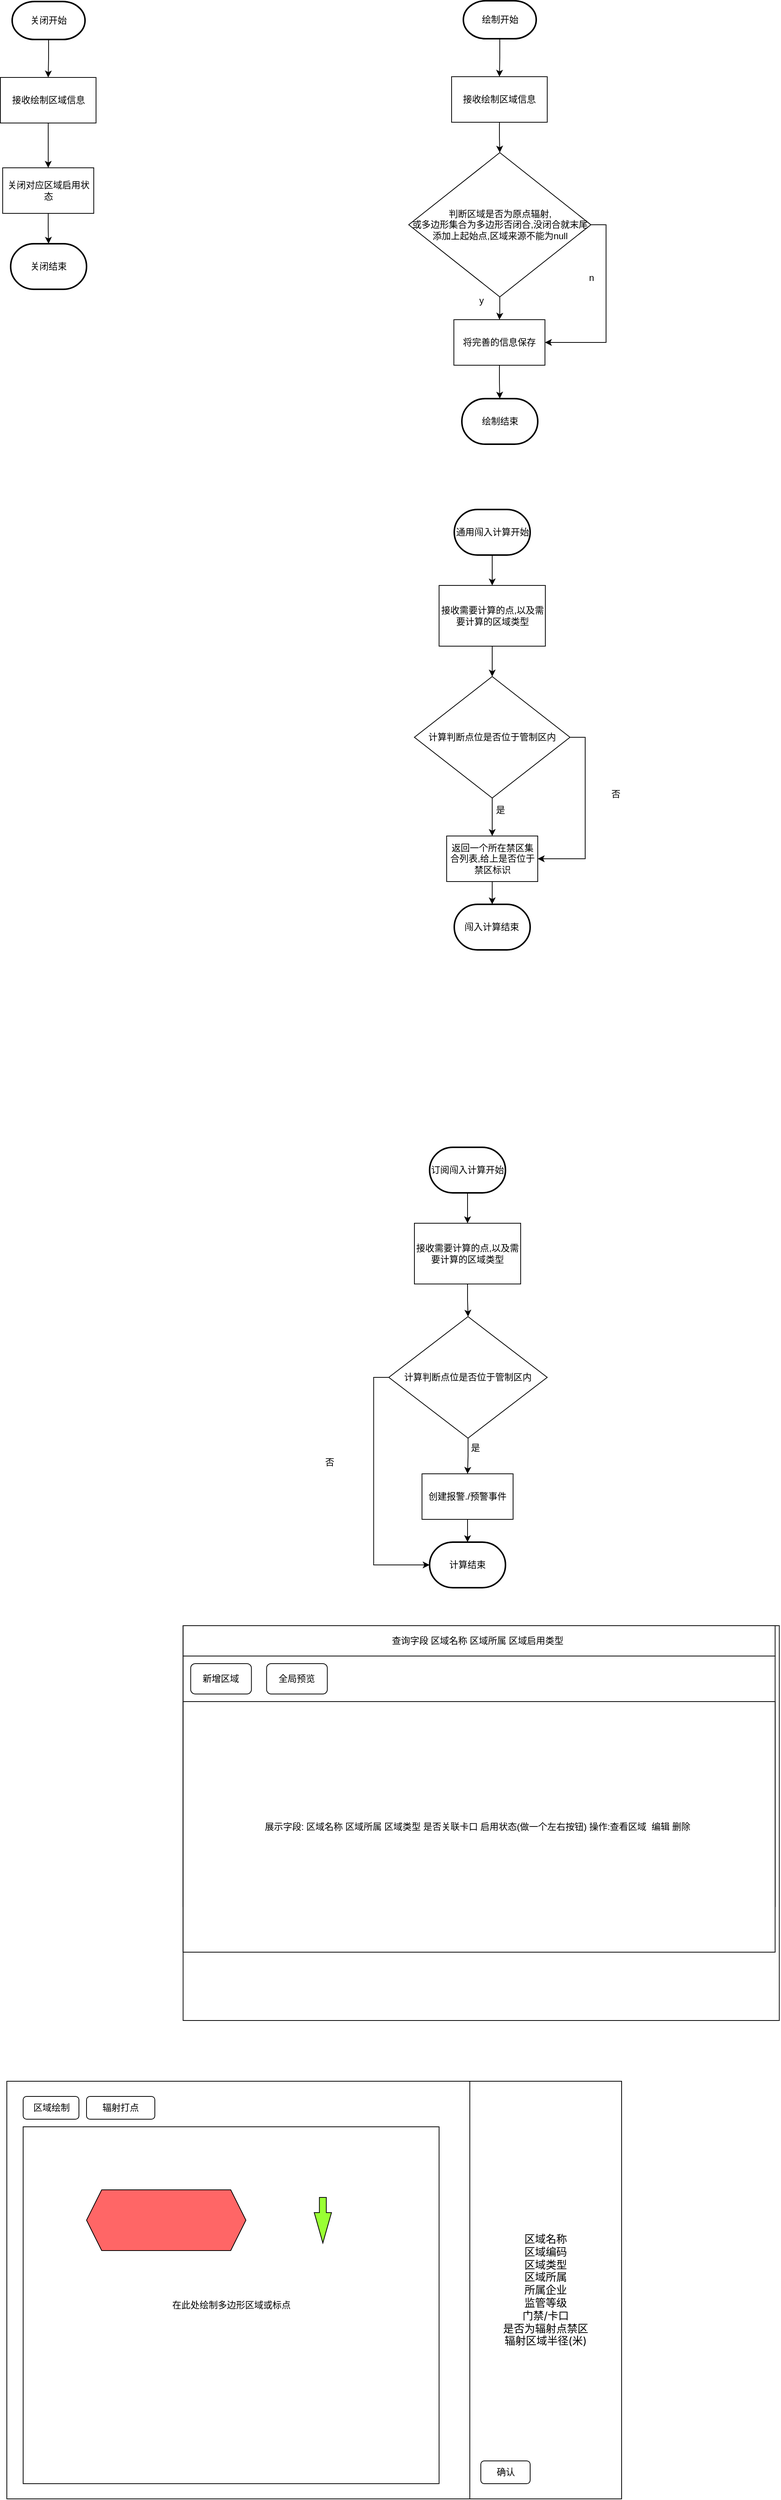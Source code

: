 <mxfile version="24.4.0" type="github">
  <diagram name="第 1 页" id="MwQK_PsTrnuAOYf0lSXi">
    <mxGraphModel dx="2514" dy="2047" grid="1" gridSize="10" guides="1" tooltips="1" connect="1" arrows="1" fold="1" page="1" pageScale="1" pageWidth="827" pageHeight="1169" math="0" shadow="0">
      <root>
        <mxCell id="0" />
        <mxCell id="1" parent="0" />
        <mxCell id="HWDHlVqQiTKd7jb5pM2E-58" style="edgeStyle=orthogonalEdgeStyle;rounded=0;orthogonalLoop=1;jettySize=auto;html=1;exitX=0.5;exitY=1;exitDx=0;exitDy=0;exitPerimeter=0;" parent="1" source="HWDHlVqQiTKd7jb5pM2E-1" target="HWDHlVqQiTKd7jb5pM2E-4" edge="1">
          <mxGeometry relative="1" as="geometry" />
        </mxCell>
        <mxCell id="HWDHlVqQiTKd7jb5pM2E-1" value="绘制开始" style="strokeWidth=2;html=1;shape=mxgraph.flowchart.terminator;whiteSpace=wrap;" parent="1" vertex="1">
          <mxGeometry x="366.5" width="96" height="50" as="geometry" />
        </mxCell>
        <mxCell id="HWDHlVqQiTKd7jb5pM2E-5" style="edgeStyle=orthogonalEdgeStyle;rounded=0;orthogonalLoop=1;jettySize=auto;html=1;exitX=0.5;exitY=1;exitDx=0;exitDy=0;" parent="1" source="HWDHlVqQiTKd7jb5pM2E-4" target="HWDHlVqQiTKd7jb5pM2E-6" edge="1">
          <mxGeometry relative="1" as="geometry">
            <mxPoint x="414" y="220" as="targetPoint" />
          </mxGeometry>
        </mxCell>
        <mxCell id="HWDHlVqQiTKd7jb5pM2E-4" value="接收绘制区域信息" style="rounded=0;whiteSpace=wrap;html=1;" parent="1" vertex="1">
          <mxGeometry x="351" y="100" width="126" height="60" as="geometry" />
        </mxCell>
        <mxCell id="HWDHlVqQiTKd7jb5pM2E-8" style="edgeStyle=orthogonalEdgeStyle;rounded=0;orthogonalLoop=1;jettySize=auto;html=1;exitX=0.5;exitY=1;exitDx=0;exitDy=0;" parent="1" source="HWDHlVqQiTKd7jb5pM2E-6" target="HWDHlVqQiTKd7jb5pM2E-9" edge="1">
          <mxGeometry relative="1" as="geometry">
            <mxPoint x="414.333" y="330" as="targetPoint" />
          </mxGeometry>
        </mxCell>
        <mxCell id="HWDHlVqQiTKd7jb5pM2E-12" style="edgeStyle=orthogonalEdgeStyle;rounded=0;orthogonalLoop=1;jettySize=auto;html=1;exitX=1;exitY=0.5;exitDx=0;exitDy=0;entryX=1;entryY=0.5;entryDx=0;entryDy=0;" parent="1" source="HWDHlVqQiTKd7jb5pM2E-6" target="HWDHlVqQiTKd7jb5pM2E-9" edge="1">
          <mxGeometry relative="1" as="geometry" />
        </mxCell>
        <mxCell id="HWDHlVqQiTKd7jb5pM2E-6" value="判断区域是否为原点辐射,&lt;div&gt;或多边形集合为多边形否闭合,没闭合就末尾添加上起始点,区域来源不能为null&lt;/div&gt;" style="rhombus;whiteSpace=wrap;html=1;" parent="1" vertex="1">
          <mxGeometry x="294.5" y="200" width="240" height="190" as="geometry" />
        </mxCell>
        <mxCell id="HWDHlVqQiTKd7jb5pM2E-14" style="edgeStyle=orthogonalEdgeStyle;rounded=0;orthogonalLoop=1;jettySize=auto;html=1;exitX=0.5;exitY=1;exitDx=0;exitDy=0;" parent="1" source="HWDHlVqQiTKd7jb5pM2E-9" target="HWDHlVqQiTKd7jb5pM2E-15" edge="1">
          <mxGeometry relative="1" as="geometry">
            <mxPoint x="414.333" y="440" as="targetPoint" />
          </mxGeometry>
        </mxCell>
        <mxCell id="HWDHlVqQiTKd7jb5pM2E-9" value="将完善的信息保存" style="rounded=0;whiteSpace=wrap;html=1;" parent="1" vertex="1">
          <mxGeometry x="354.003" y="420" width="120" height="60" as="geometry" />
        </mxCell>
        <mxCell id="HWDHlVqQiTKd7jb5pM2E-10" value="y" style="text;html=1;align=center;verticalAlign=middle;resizable=0;points=[];autosize=1;strokeColor=none;fillColor=none;" parent="1" vertex="1">
          <mxGeometry x="375" y="380" width="30" height="30" as="geometry" />
        </mxCell>
        <mxCell id="HWDHlVqQiTKd7jb5pM2E-13" value="n" style="text;html=1;align=center;verticalAlign=middle;resizable=0;points=[];autosize=1;strokeColor=none;fillColor=none;" parent="1" vertex="1">
          <mxGeometry x="520" y="350" width="30" height="30" as="geometry" />
        </mxCell>
        <mxCell id="HWDHlVqQiTKd7jb5pM2E-15" value="绘制结束" style="strokeWidth=2;html=1;shape=mxgraph.flowchart.terminator;whiteSpace=wrap;" parent="1" vertex="1">
          <mxGeometry x="364.503" y="524" width="100" height="60" as="geometry" />
        </mxCell>
        <mxCell id="HWDHlVqQiTKd7jb5pM2E-21" style="edgeStyle=orthogonalEdgeStyle;rounded=0;orthogonalLoop=1;jettySize=auto;html=1;exitX=0.5;exitY=1;exitDx=0;exitDy=0;exitPerimeter=0;" parent="1" source="HWDHlVqQiTKd7jb5pM2E-20" target="HWDHlVqQiTKd7jb5pM2E-22" edge="1">
          <mxGeometry relative="1" as="geometry">
            <mxPoint x="404.667" y="770" as="targetPoint" />
          </mxGeometry>
        </mxCell>
        <mxCell id="HWDHlVqQiTKd7jb5pM2E-20" value="通用闯入计算开始" style="strokeWidth=2;html=1;shape=mxgraph.flowchart.terminator;whiteSpace=wrap;" parent="1" vertex="1">
          <mxGeometry x="354.5" y="670" width="100" height="60" as="geometry" />
        </mxCell>
        <mxCell id="HWDHlVqQiTKd7jb5pM2E-23" style="edgeStyle=orthogonalEdgeStyle;rounded=0;orthogonalLoop=1;jettySize=auto;html=1;exitX=0.5;exitY=1;exitDx=0;exitDy=0;" parent="1" source="HWDHlVqQiTKd7jb5pM2E-22" target="HWDHlVqQiTKd7jb5pM2E-26" edge="1">
          <mxGeometry relative="1" as="geometry">
            <mxPoint x="404.667" y="890" as="targetPoint" />
          </mxGeometry>
        </mxCell>
        <mxCell id="HWDHlVqQiTKd7jb5pM2E-22" value="接收需要计算的点,以及需要计算的区域类型" style="rounded=0;whiteSpace=wrap;html=1;" parent="1" vertex="1">
          <mxGeometry x="334.5" y="770" width="140" height="80" as="geometry" />
        </mxCell>
        <mxCell id="HWDHlVqQiTKd7jb5pM2E-28" value="" style="edgeStyle=orthogonalEdgeStyle;rounded=0;orthogonalLoop=1;jettySize=auto;html=1;" parent="1" source="HWDHlVqQiTKd7jb5pM2E-26" target="HWDHlVqQiTKd7jb5pM2E-27" edge="1">
          <mxGeometry relative="1" as="geometry" />
        </mxCell>
        <mxCell id="HWDHlVqQiTKd7jb5pM2E-30" style="edgeStyle=orthogonalEdgeStyle;rounded=0;orthogonalLoop=1;jettySize=auto;html=1;exitX=1;exitY=0.5;exitDx=0;exitDy=0;entryX=1;entryY=0.5;entryDx=0;entryDy=0;" parent="1" source="HWDHlVqQiTKd7jb5pM2E-26" target="HWDHlVqQiTKd7jb5pM2E-27" edge="1">
          <mxGeometry relative="1" as="geometry" />
        </mxCell>
        <mxCell id="HWDHlVqQiTKd7jb5pM2E-26" value="计算判断点位是否位于管制区内" style="rhombus;whiteSpace=wrap;html=1;" parent="1" vertex="1">
          <mxGeometry x="302" y="890" width="205" height="160" as="geometry" />
        </mxCell>
        <mxCell id="HWDHlVqQiTKd7jb5pM2E-32" style="edgeStyle=orthogonalEdgeStyle;rounded=0;orthogonalLoop=1;jettySize=auto;html=1;exitX=0.5;exitY=1;exitDx=0;exitDy=0;" parent="1" source="HWDHlVqQiTKd7jb5pM2E-27" target="HWDHlVqQiTKd7jb5pM2E-33" edge="1">
          <mxGeometry relative="1" as="geometry">
            <mxPoint x="404.667" y="1210.0" as="targetPoint" />
          </mxGeometry>
        </mxCell>
        <mxCell id="HWDHlVqQiTKd7jb5pM2E-27" value="返回一个所在禁区集合列表,给上是否位于禁区标识" style="whiteSpace=wrap;html=1;" parent="1" vertex="1">
          <mxGeometry x="344.5" y="1100" width="120" height="60" as="geometry" />
        </mxCell>
        <mxCell id="HWDHlVqQiTKd7jb5pM2E-29" value="是&lt;div&gt;&lt;br&gt;&lt;/div&gt;" style="text;html=1;align=center;verticalAlign=middle;resizable=0;points=[];autosize=1;strokeColor=none;fillColor=none;" parent="1" vertex="1">
          <mxGeometry x="394.5" y="1053" width="40" height="40" as="geometry" />
        </mxCell>
        <mxCell id="HWDHlVqQiTKd7jb5pM2E-31" value="否" style="text;html=1;align=center;verticalAlign=middle;resizable=0;points=[];autosize=1;strokeColor=none;fillColor=none;" parent="1" vertex="1">
          <mxGeometry x="546.5" y="1030" width="40" height="30" as="geometry" />
        </mxCell>
        <mxCell id="HWDHlVqQiTKd7jb5pM2E-33" value="闯入计算结束" style="strokeWidth=2;html=1;shape=mxgraph.flowchart.terminator;whiteSpace=wrap;" parent="1" vertex="1">
          <mxGeometry x="354.497" y="1190.0" width="100" height="60" as="geometry" />
        </mxCell>
        <mxCell id="kHAz-CfNLVTGYXqm2shz-12" style="edgeStyle=orthogonalEdgeStyle;rounded=0;orthogonalLoop=1;jettySize=auto;html=1;exitX=0.5;exitY=1;exitDx=0;exitDy=0;exitPerimeter=0;" edge="1" parent="1" source="kHAz-CfNLVTGYXqm2shz-13" target="kHAz-CfNLVTGYXqm2shz-15">
          <mxGeometry relative="1" as="geometry">
            <mxPoint x="372.167" y="1610" as="targetPoint" />
          </mxGeometry>
        </mxCell>
        <mxCell id="kHAz-CfNLVTGYXqm2shz-13" value="订阅闯入计算开始" style="strokeWidth=2;html=1;shape=mxgraph.flowchart.terminator;whiteSpace=wrap;" vertex="1" parent="1">
          <mxGeometry x="322" y="1510" width="100" height="60" as="geometry" />
        </mxCell>
        <mxCell id="kHAz-CfNLVTGYXqm2shz-14" style="edgeStyle=orthogonalEdgeStyle;rounded=0;orthogonalLoop=1;jettySize=auto;html=1;exitX=0.5;exitY=1;exitDx=0;exitDy=0;" edge="1" parent="1" source="kHAz-CfNLVTGYXqm2shz-15" target="kHAz-CfNLVTGYXqm2shz-18">
          <mxGeometry relative="1" as="geometry">
            <mxPoint x="372.167" y="1730" as="targetPoint" />
          </mxGeometry>
        </mxCell>
        <mxCell id="kHAz-CfNLVTGYXqm2shz-15" value="接收需要计算的点,以及需要计算的区域类型" style="rounded=0;whiteSpace=wrap;html=1;" vertex="1" parent="1">
          <mxGeometry x="302" y="1610" width="140" height="80" as="geometry" />
        </mxCell>
        <mxCell id="kHAz-CfNLVTGYXqm2shz-16" value="" style="edgeStyle=orthogonalEdgeStyle;rounded=0;orthogonalLoop=1;jettySize=auto;html=1;" edge="1" parent="1" source="kHAz-CfNLVTGYXqm2shz-18" target="kHAz-CfNLVTGYXqm2shz-20">
          <mxGeometry relative="1" as="geometry" />
        </mxCell>
        <mxCell id="kHAz-CfNLVTGYXqm2shz-18" value="计算判断点位是否位于管制区内" style="rhombus;whiteSpace=wrap;html=1;" vertex="1" parent="1">
          <mxGeometry x="268.25" y="1733" width="208.75" height="160" as="geometry" />
        </mxCell>
        <mxCell id="kHAz-CfNLVTGYXqm2shz-19" style="edgeStyle=orthogonalEdgeStyle;rounded=0;orthogonalLoop=1;jettySize=auto;html=1;exitX=0.5;exitY=1;exitDx=0;exitDy=0;" edge="1" parent="1" source="kHAz-CfNLVTGYXqm2shz-20" target="kHAz-CfNLVTGYXqm2shz-22">
          <mxGeometry relative="1" as="geometry">
            <mxPoint x="372.167" y="2050" as="targetPoint" />
          </mxGeometry>
        </mxCell>
        <mxCell id="kHAz-CfNLVTGYXqm2shz-20" value="创建报警./预警事件" style="whiteSpace=wrap;html=1;" vertex="1" parent="1">
          <mxGeometry x="312" y="1940" width="120" height="60" as="geometry" />
        </mxCell>
        <mxCell id="kHAz-CfNLVTGYXqm2shz-21" value="是&lt;div&gt;&lt;br&gt;&lt;/div&gt;" style="text;html=1;align=center;verticalAlign=middle;resizable=0;points=[];autosize=1;strokeColor=none;fillColor=none;" vertex="1" parent="1">
          <mxGeometry x="362" y="1893" width="40" height="40" as="geometry" />
        </mxCell>
        <mxCell id="kHAz-CfNLVTGYXqm2shz-22" value="计算结束" style="strokeWidth=2;html=1;shape=mxgraph.flowchart.terminator;whiteSpace=wrap;" vertex="1" parent="1">
          <mxGeometry x="321.997" y="2030.0" width="100" height="60" as="geometry" />
        </mxCell>
        <mxCell id="kHAz-CfNLVTGYXqm2shz-24" style="edgeStyle=orthogonalEdgeStyle;rounded=0;orthogonalLoop=1;jettySize=auto;html=1;exitX=0;exitY=0.5;exitDx=0;exitDy=0;entryX=0;entryY=0.5;entryDx=0;entryDy=0;entryPerimeter=0;" edge="1" parent="1" source="kHAz-CfNLVTGYXqm2shz-18" target="kHAz-CfNLVTGYXqm2shz-22">
          <mxGeometry relative="1" as="geometry" />
        </mxCell>
        <mxCell id="kHAz-CfNLVTGYXqm2shz-25" value="否" style="text;html=1;align=center;verticalAlign=middle;resizable=0;points=[];autosize=1;strokeColor=none;fillColor=none;" vertex="1" parent="1">
          <mxGeometry x="170" y="1910" width="40" height="30" as="geometry" />
        </mxCell>
        <mxCell id="kHAz-CfNLVTGYXqm2shz-46" value="" style="rounded=0;whiteSpace=wrap;html=1;" vertex="1" parent="1">
          <mxGeometry x="-2.75" y="2140" width="785.5" height="520" as="geometry" />
        </mxCell>
        <mxCell id="kHAz-CfNLVTGYXqm2shz-48" value="查询字段 区域名称 区域所属 区域启用类型&amp;nbsp;" style="rounded=0;whiteSpace=wrap;html=1;" vertex="1" parent="1">
          <mxGeometry x="-2.75" y="2140" width="780" height="40" as="geometry" />
        </mxCell>
        <mxCell id="kHAz-CfNLVTGYXqm2shz-49" value="" style="rounded=0;whiteSpace=wrap;html=1;" vertex="1" parent="1">
          <mxGeometry x="-2.75" y="2180" width="780" height="330" as="geometry" />
        </mxCell>
        <mxCell id="kHAz-CfNLVTGYXqm2shz-50" value="展示字段: 区域名称 区域所属 区域类型 是否关联卡口 启用状态(做一个左右按钮) 操作:查看区域&amp;nbsp; 编辑 删除&amp;nbsp;" style="rounded=0;whiteSpace=wrap;html=1;" vertex="1" parent="1">
          <mxGeometry x="-2.75" y="2240" width="780" height="330" as="geometry" />
        </mxCell>
        <mxCell id="kHAz-CfNLVTGYXqm2shz-53" value="新增区域" style="rounded=1;whiteSpace=wrap;html=1;" vertex="1" parent="1">
          <mxGeometry x="7.25" y="2190" width="80" height="40" as="geometry" />
        </mxCell>
        <mxCell id="kHAz-CfNLVTGYXqm2shz-54" value="全局预览" style="rounded=1;whiteSpace=wrap;html=1;" vertex="1" parent="1">
          <mxGeometry x="107.25" y="2190" width="80" height="40" as="geometry" />
        </mxCell>
        <mxCell id="kHAz-CfNLVTGYXqm2shz-55" value="" style="rounded=0;whiteSpace=wrap;html=1;" vertex="1" parent="1">
          <mxGeometry x="-235" y="2740" width="610" height="550" as="geometry" />
        </mxCell>
        <mxCell id="kHAz-CfNLVTGYXqm2shz-56" value="&lt;span style=&quot;font-family: &amp;quot;SF Pro Display&amp;quot;, -apple-system, BlinkMacSystemFont, &amp;quot;Segoe Ul&amp;quot;, &amp;quot;PingFang SC&amp;quot;, &amp;quot;Hiragino Sans GB&amp;quot;, &amp;quot;Microsoft YaHei&amp;quot;, &amp;quot;Helvetica Neue&amp;quot;, Helvetica, Arial, sans-serif; font-size: 14px; text-align: start; white-space-collapse: preserve; background-color: rgb(255, 255, 255);&quot;&gt;区域名称&lt;br&gt;区域编码&lt;br&gt;区域类型&lt;br&gt;区域所属&lt;br&gt;所属企业&lt;br&gt;监管等级&lt;br&gt;门禁/卡口&lt;br&gt;是否为辐射点禁区&lt;br&gt;辐射区域半径(米)&lt;/span&gt;" style="rounded=0;whiteSpace=wrap;html=1;" vertex="1" parent="1">
          <mxGeometry x="375" y="2740" width="200" height="550" as="geometry" />
        </mxCell>
        <mxCell id="kHAz-CfNLVTGYXqm2shz-57" value="&lt;br class=&quot;Apple-interchange-newline&quot;&gt;" style="text;whiteSpace=wrap;html=1;" vertex="1" parent="1">
          <mxGeometry x="460" y="3070" width="30" height="40" as="geometry" />
        </mxCell>
        <mxCell id="kHAz-CfNLVTGYXqm2shz-58" value="确认" style="rounded=1;whiteSpace=wrap;html=1;" vertex="1" parent="1">
          <mxGeometry x="389.5" y="3240" width="65" height="30" as="geometry" />
        </mxCell>
        <mxCell id="kHAz-CfNLVTGYXqm2shz-59" value="在此处绘制多边形区域或标点" style="rounded=0;whiteSpace=wrap;html=1;" vertex="1" parent="1">
          <mxGeometry x="-213.5" y="2800" width="548" height="470" as="geometry" />
        </mxCell>
        <mxCell id="kHAz-CfNLVTGYXqm2shz-61" value="" style="shape=hexagon;perimeter=hexagonPerimeter2;whiteSpace=wrap;html=1;fixedSize=1;fillColor=#FF6666;" vertex="1" parent="1">
          <mxGeometry x="-130" y="2883" width="210" height="80" as="geometry" />
        </mxCell>
        <mxCell id="kHAz-CfNLVTGYXqm2shz-62" value="" style="html=1;shadow=0;dashed=0;align=center;verticalAlign=middle;shape=mxgraph.arrows2.arrow;dy=0.6;dx=40;direction=south;notch=0;fillColor=#99FF33;" vertex="1" parent="1">
          <mxGeometry x="170" y="2893" width="22.75" height="60" as="geometry" />
        </mxCell>
        <mxCell id="kHAz-CfNLVTGYXqm2shz-63" value="区域绘制" style="rounded=1;whiteSpace=wrap;html=1;" vertex="1" parent="1">
          <mxGeometry x="-213.5" y="2760" width="73.5" height="30" as="geometry" />
        </mxCell>
        <mxCell id="kHAz-CfNLVTGYXqm2shz-64" value="辐射打点" style="rounded=1;whiteSpace=wrap;html=1;" vertex="1" parent="1">
          <mxGeometry x="-130" y="2760" width="90" height="30" as="geometry" />
        </mxCell>
        <mxCell id="kHAz-CfNLVTGYXqm2shz-66" style="edgeStyle=orthogonalEdgeStyle;rounded=0;orthogonalLoop=1;jettySize=auto;html=1;exitX=0.5;exitY=1;exitDx=0;exitDy=0;exitPerimeter=0;" edge="1" parent="1" source="kHAz-CfNLVTGYXqm2shz-67" target="kHAz-CfNLVTGYXqm2shz-69">
          <mxGeometry relative="1" as="geometry" />
        </mxCell>
        <mxCell id="kHAz-CfNLVTGYXqm2shz-67" value="关闭开始" style="strokeWidth=2;html=1;shape=mxgraph.flowchart.terminator;whiteSpace=wrap;" vertex="1" parent="1">
          <mxGeometry x="-227.97" y="1" width="96" height="50" as="geometry" />
        </mxCell>
        <mxCell id="kHAz-CfNLVTGYXqm2shz-68" style="edgeStyle=orthogonalEdgeStyle;rounded=0;orthogonalLoop=1;jettySize=auto;html=1;exitX=0.5;exitY=1;exitDx=0;exitDy=0;" edge="1" parent="1" source="kHAz-CfNLVTGYXqm2shz-69" target="kHAz-CfNLVTGYXqm2shz-74">
          <mxGeometry relative="1" as="geometry">
            <mxPoint x="-180" y="201.024" as="targetPoint" />
          </mxGeometry>
        </mxCell>
        <mxCell id="kHAz-CfNLVTGYXqm2shz-69" value="接收绘制区域信息" style="rounded=0;whiteSpace=wrap;html=1;" vertex="1" parent="1">
          <mxGeometry x="-243.47" y="101" width="126" height="60" as="geometry" />
        </mxCell>
        <mxCell id="kHAz-CfNLVTGYXqm2shz-73" style="edgeStyle=orthogonalEdgeStyle;rounded=0;orthogonalLoop=1;jettySize=auto;html=1;exitX=0.5;exitY=1;exitDx=0;exitDy=0;" edge="1" parent="1" source="kHAz-CfNLVTGYXqm2shz-74" target="kHAz-CfNLVTGYXqm2shz-77">
          <mxGeometry relative="1" as="geometry">
            <mxPoint x="-180.137" y="441" as="targetPoint" />
          </mxGeometry>
        </mxCell>
        <mxCell id="kHAz-CfNLVTGYXqm2shz-74" value="关闭对应区域启用状态" style="rounded=0;whiteSpace=wrap;html=1;" vertex="1" parent="1">
          <mxGeometry x="-240.467" y="220" width="120" height="60" as="geometry" />
        </mxCell>
        <mxCell id="kHAz-CfNLVTGYXqm2shz-77" value="关闭结束" style="strokeWidth=2;html=1;shape=mxgraph.flowchart.terminator;whiteSpace=wrap;" vertex="1" parent="1">
          <mxGeometry x="-229.967" y="320" width="100" height="60" as="geometry" />
        </mxCell>
      </root>
    </mxGraphModel>
  </diagram>
</mxfile>
